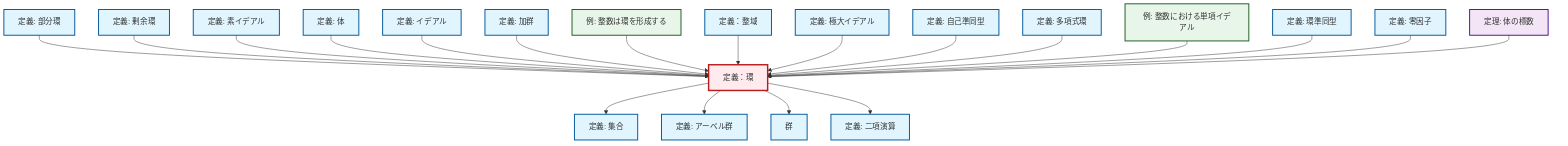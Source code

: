 graph TD
    classDef definition fill:#e1f5fe,stroke:#01579b,stroke-width:2px
    classDef theorem fill:#f3e5f5,stroke:#4a148c,stroke-width:2px
    classDef axiom fill:#fff3e0,stroke:#e65100,stroke-width:2px
    classDef example fill:#e8f5e9,stroke:#1b5e20,stroke-width:2px
    classDef current fill:#ffebee,stroke:#b71c1c,stroke-width:3px
    def-ring["定義：環"]:::definition
    def-module["定義: 加群"]:::definition
    def-set["定義: 集合"]:::definition
    def-prime-ideal["定義: 素イデアル"]:::definition
    def-group["群"]:::definition
    ex-principal-ideal["例: 整数における単項イデアル"]:::example
    thm-field-characteristic["定理: 体の標数"]:::theorem
    def-quotient-ring["定義: 剰余環"]:::definition
    def-integral-domain["定義：整域"]:::definition
    def-zero-divisor["定義: 零因子"]:::definition
    def-polynomial-ring["定義: 多項式環"]:::definition
    def-field["定義: 体"]:::definition
    def-ring-homomorphism["定義: 環準同型"]:::definition
    def-subring["定義: 部分環"]:::definition
    ex-integers-ring["例: 整数は環を形成する"]:::example
    def-abelian-group["定義: アーベル群"]:::definition
    def-ideal["定義: イデアル"]:::definition
    def-endomorphism["定義: 自己準同型"]:::definition
    def-binary-operation["定義: 二項演算"]:::definition
    def-maximal-ideal["定義: 極大イデアル"]:::definition
    def-subring --> def-ring
    def-ring --> def-set
    def-quotient-ring --> def-ring
    def-prime-ideal --> def-ring
    def-field --> def-ring
    def-ideal --> def-ring
    def-module --> def-ring
    def-ring --> def-abelian-group
    def-ring --> def-group
    ex-integers-ring --> def-ring
    def-integral-domain --> def-ring
    def-maximal-ideal --> def-ring
    def-endomorphism --> def-ring
    def-ring --> def-binary-operation
    def-polynomial-ring --> def-ring
    ex-principal-ideal --> def-ring
    def-ring-homomorphism --> def-ring
    def-zero-divisor --> def-ring
    thm-field-characteristic --> def-ring
    class def-ring current